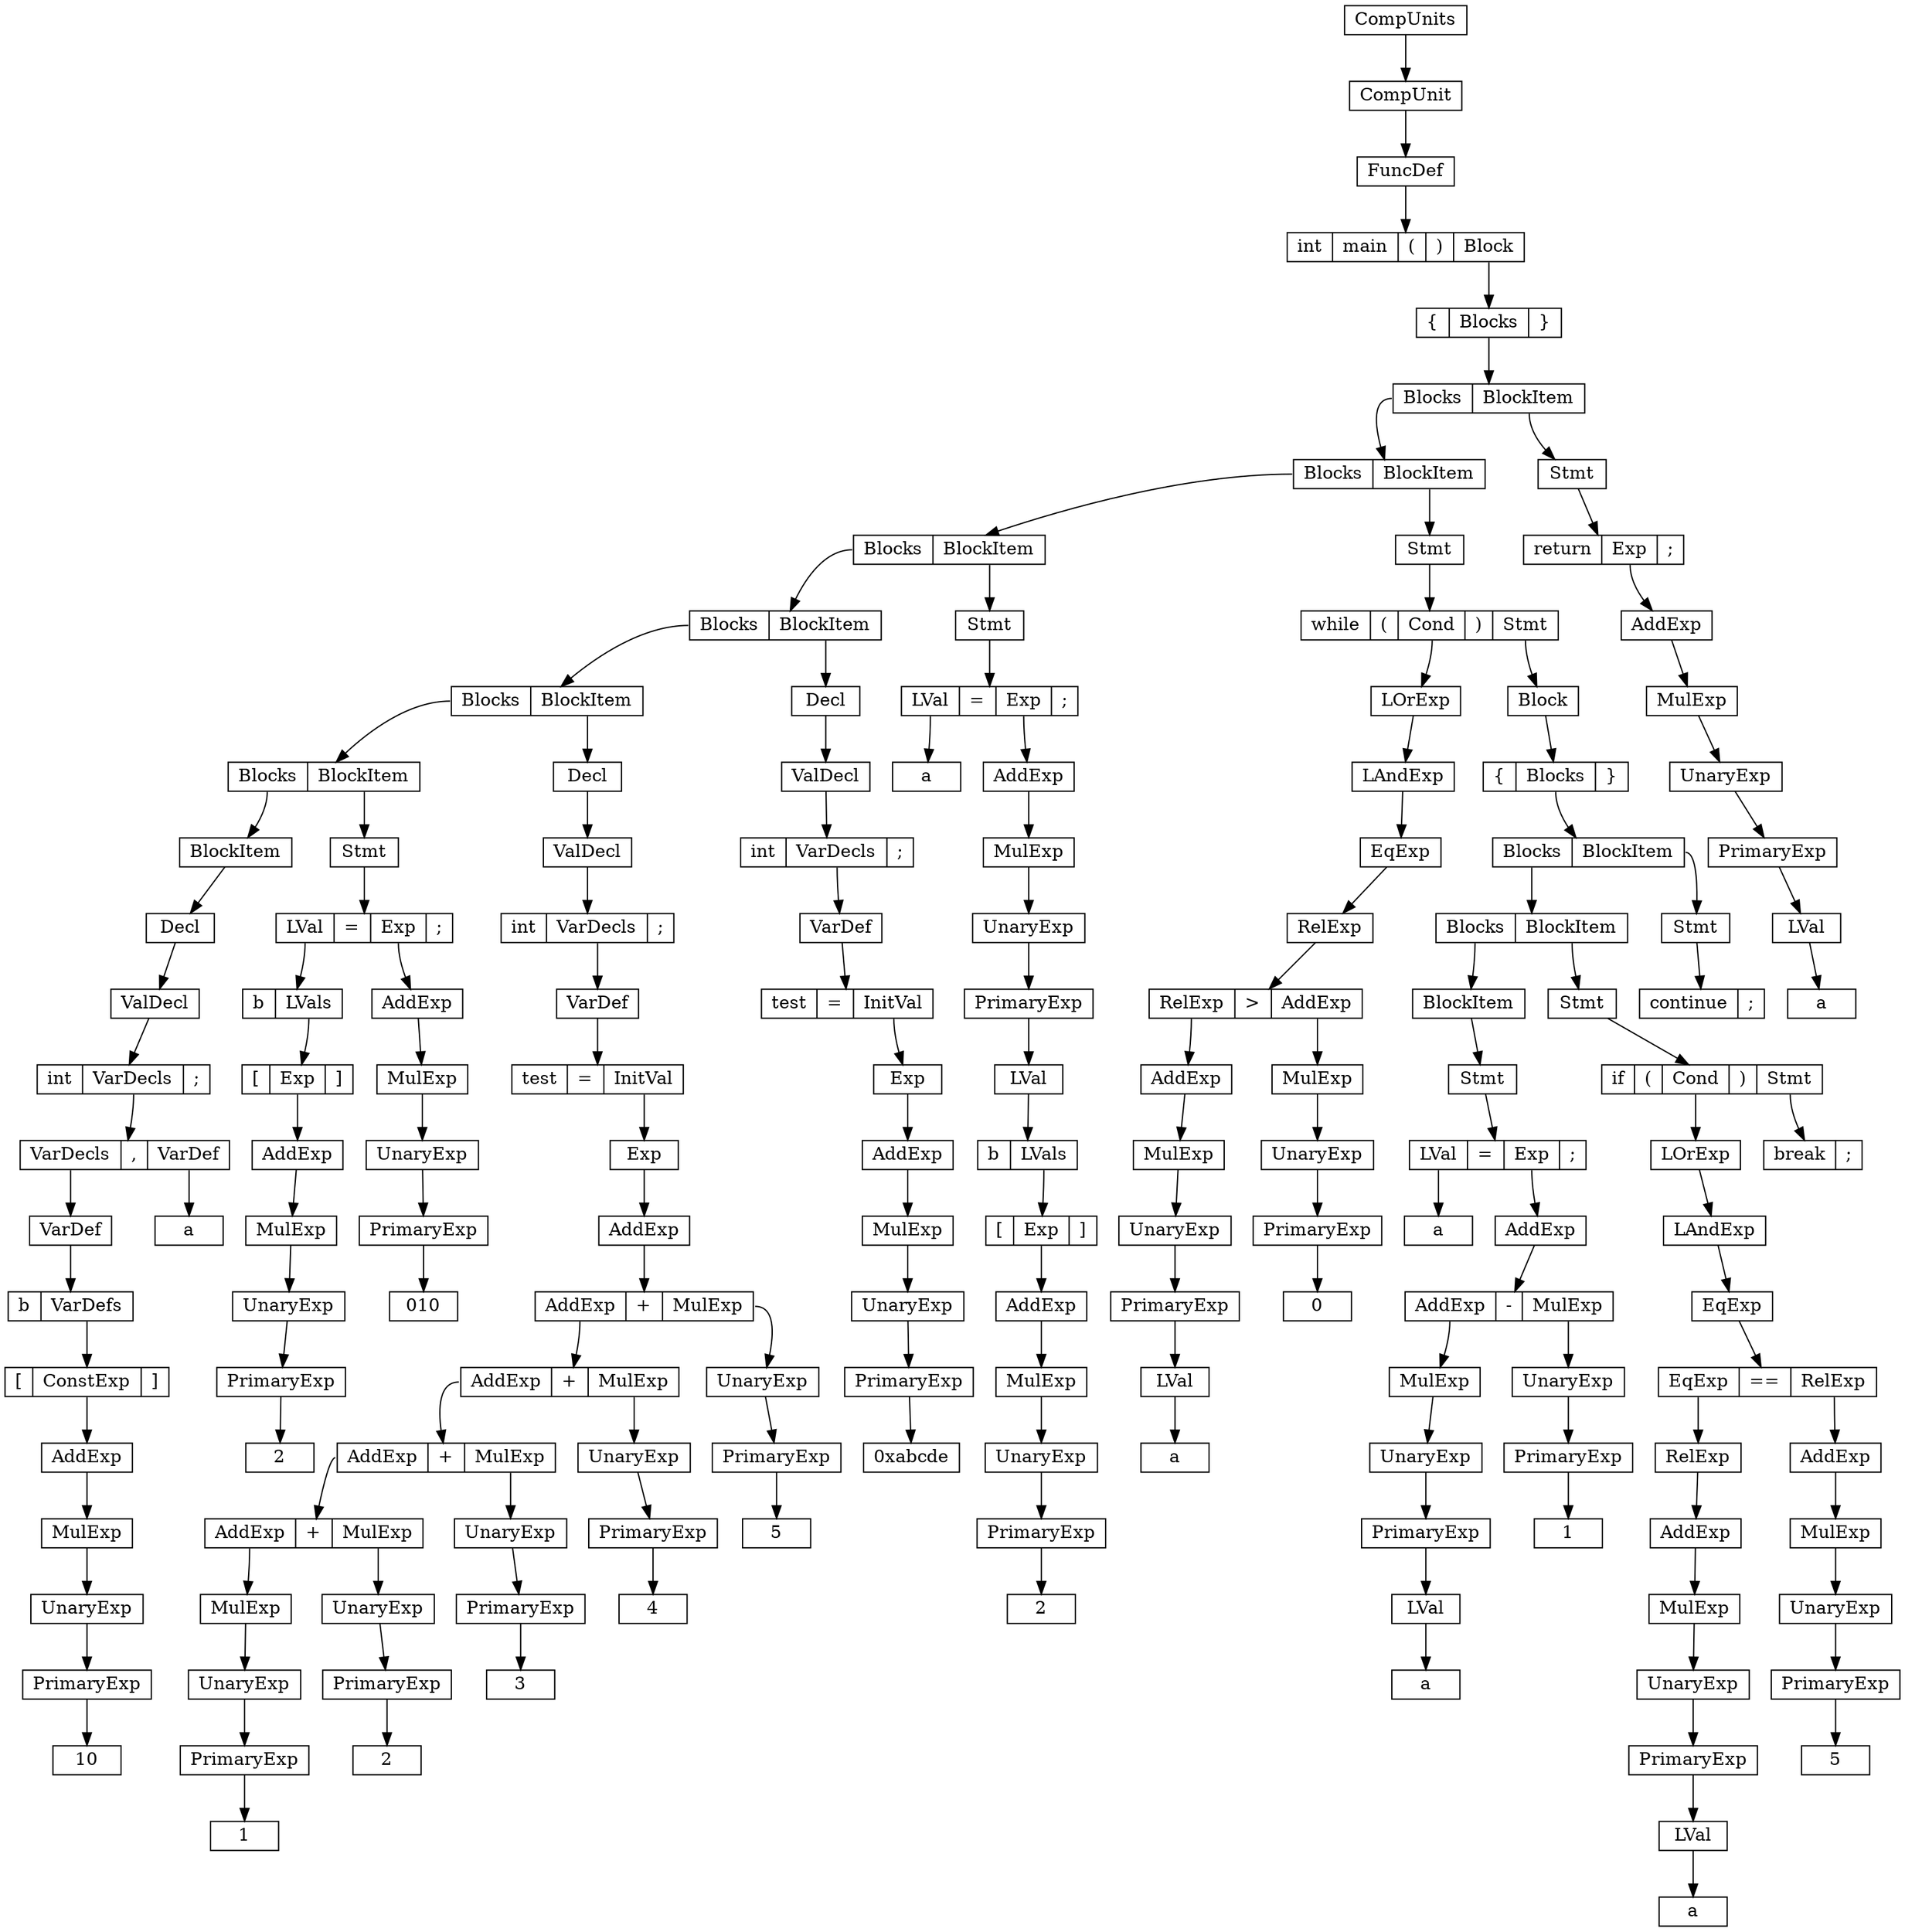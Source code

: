 digraph " "{
node [shape = record,height=.1]
node0[label = "<f0> CompUnits"];
node1[label = "<f0> CompUnit"];
"node0":f0->"node1";
node2[label = "<f0> FuncDef"];
"node1":f0->"node2";
node3[label = "<f0> int|<f1> main|<f2> \(|<f3> \)|<f4> Block"];
"node2":f0->"node3";
node4[label = "<f0> \{|<f1> Blocks|<f2> \}"];
"node3":f4->"node4";
node5[label = "<f0> Blocks|<f1> BlockItem"];
"node4":f1->"node5";
node6[label = "<f0> Blocks|<f1> BlockItem"];
"node5":f0->"node6";
node7[label = "<f0> Blocks|<f1> BlockItem"];
"node6":f0->"node7";
node8[label = "<f0> Blocks|<f1> BlockItem"];
"node7":f0->"node8";
node9[label = "<f0> Blocks|<f1> BlockItem"];
"node8":f0->"node9";
node10[label = "<f0> Blocks|<f1> BlockItem"];
"node9":f0->"node10";
node11[label = "<f0> BlockItem"];
"node10":f0->"node11";
node12[label = "<f0> Decl"];
"node11":f0->"node12";
node13[label = "<f0> ValDecl"];
"node12":f0->"node13";
node14[label = "<f0> int|<f1> VarDecls|<f2> \;"];
"node13":f0->"node14";
node15[label = "<f0> VarDecls|<f1> \,|<f2> VarDef"];
"node14":f1->"node15";
node16[label = "<f0> VarDef"];
"node15":f0->"node16";
node17[label = "<f0> b|<f1> VarDefs"];
"node16":f0->"node17";
node18[label = "<f0> \[|<f1> ConstExp|<f2> \]"];
"node17":f1->"node18";
node19[label = "<f0> AddExp"];
"node18":f1->"node19";
node20[label = "<f0> MulExp"];
"node19":f0->"node20";
node21[label = "<f0> UnaryExp"];
"node20":f0->"node21";
node22[label = "<f0> PrimaryExp"];
"node21":f0->"node22";
node23[label = "<f0> 10"];
"node22":f0->"node23";
node24[label = "<f0> a"];
"node15":f2->"node24";
node25[label = "<f0> Stmt"];
"node10":f1->"node25";
node26[label = "<f0> LVal|<f1> \=|<f2> Exp|<f3> \;"];
"node25":f0->"node26";
node27[label = "<f0> b|<f1> LVals"];
"node26":f0->"node27";
node28[label = "<f0> \[|<f1> Exp|<f2> \]"];
"node27":f1->"node28";
node29[label = "<f0> AddExp"];
"node28":f1->"node29";
node30[label = "<f0> MulExp"];
"node29":f0->"node30";
node31[label = "<f0> UnaryExp"];
"node30":f0->"node31";
node32[label = "<f0> PrimaryExp"];
"node31":f0->"node32";
node33[label = "<f0> 2"];
"node32":f0->"node33";
node34[label = "<f0> AddExp"];
"node26":f2->"node34";
node35[label = "<f0> MulExp"];
"node34":f0->"node35";
node36[label = "<f0> UnaryExp"];
"node35":f0->"node36";
node37[label = "<f0> PrimaryExp"];
"node36":f0->"node37";
node38[label = "<f0> 010"];
"node37":f0->"node38";
node39[label = "<f0> Decl"];
"node9":f1->"node39";
node40[label = "<f0> ValDecl"];
"node39":f0->"node40";
node41[label = "<f0> int|<f1> VarDecls|<f2> \;"];
"node40":f0->"node41";
node42[label = "<f0> VarDef"];
"node41":f1->"node42";
node43[label = "<f0> test|<f1> \=|<f2> InitVal"];
"node42":f0->"node43";
node44[label = "<f0> Exp"];
"node43":f2->"node44";
node45[label = "<f0> AddExp"];
"node44":f0->"node45";
node46[label = "<f0> AddExp|<f1> \+|<f2> MulExp"];
"node45":f0->"node46";
node47[label = "<f0> AddExp|<f1> \+|<f2> MulExp"];
"node46":f0->"node47";
node48[label = "<f0> AddExp|<f1> \+|<f2> MulExp"];
"node47":f0->"node48";
node49[label = "<f0> AddExp|<f1> \+|<f2> MulExp"];
"node48":f0->"node49";
node50[label = "<f0> MulExp"];
"node49":f0->"node50";
node51[label = "<f0> UnaryExp"];
"node50":f0->"node51";
node52[label = "<f0> PrimaryExp"];
"node51":f0->"node52";
node53[label = "<f0> 1"];
"node52":f0->"node53";
node54[label = "<f0> UnaryExp"];
"node49":f2->"node54";
node55[label = "<f0> PrimaryExp"];
"node54":f0->"node55";
node56[label = "<f0> 2"];
"node55":f0->"node56";
node57[label = "<f0> UnaryExp"];
"node48":f2->"node57";
node58[label = "<f0> PrimaryExp"];
"node57":f0->"node58";
node59[label = "<f0> 3"];
"node58":f0->"node59";
node60[label = "<f0> UnaryExp"];
"node47":f2->"node60";
node61[label = "<f0> PrimaryExp"];
"node60":f0->"node61";
node62[label = "<f0> 4"];
"node61":f0->"node62";
node63[label = "<f0> UnaryExp"];
"node46":f2->"node63";
node64[label = "<f0> PrimaryExp"];
"node63":f0->"node64";
node65[label = "<f0> 5"];
"node64":f0->"node65";
node66[label = "<f0> Decl"];
"node8":f1->"node66";
node67[label = "<f0> ValDecl"];
"node66":f0->"node67";
node68[label = "<f0> int|<f1> VarDecls|<f2> \;"];
"node67":f0->"node68";
node69[label = "<f0> VarDef"];
"node68":f1->"node69";
node70[label = "<f0> test|<f1> \=|<f2> InitVal"];
"node69":f0->"node70";
node71[label = "<f0> Exp"];
"node70":f2->"node71";
node72[label = "<f0> AddExp"];
"node71":f0->"node72";
node73[label = "<f0> MulExp"];
"node72":f0->"node73";
node74[label = "<f0> UnaryExp"];
"node73":f0->"node74";
node75[label = "<f0> PrimaryExp"];
"node74":f0->"node75";
node76[label = "<f0> 0xabcde"];
"node75":f0->"node76";
node77[label = "<f0> Stmt"];
"node7":f1->"node77";
node78[label = "<f0> LVal|<f1> \=|<f2> Exp|<f3> \;"];
"node77":f0->"node78";
node79[label = "<f0> a"];
"node78":f0->"node79";
node80[label = "<f0> AddExp"];
"node78":f2->"node80";
node81[label = "<f0> MulExp"];
"node80":f0->"node81";
node82[label = "<f0> UnaryExp"];
"node81":f0->"node82";
node83[label = "<f0> PrimaryExp"];
"node82":f0->"node83";
node84[label = "<f0> LVal"];
"node83":f0->"node84";
node85[label = "<f0> b|<f1> LVals"];
"node84":f0->"node85";
node86[label = "<f0> \[|<f1> Exp|<f2> \]"];
"node85":f1->"node86";
node87[label = "<f0> AddExp"];
"node86":f1->"node87";
node88[label = "<f0> MulExp"];
"node87":f0->"node88";
node89[label = "<f0> UnaryExp"];
"node88":f0->"node89";
node90[label = "<f0> PrimaryExp"];
"node89":f0->"node90";
node91[label = "<f0> 2"];
"node90":f0->"node91";
node92[label = "<f0> Stmt"];
"node6":f1->"node92";
node93[label = "<f0> while|<f1> \(|<f2> Cond|<f3> \)|<f4> Stmt"];
"node92":f0->"node93";
node94[label = "<f0> LOrExp"];
"node93":f2->"node94";
node95[label = "<f0> LAndExp"];
"node94":f0->"node95";
node96[label = "<f0> EqExp"];
"node95":f0->"node96";
node97[label = "<f0> RelExp"];
"node96":f0->"node97";
node98[label = "<f0> RelExp|<f1> \>|<f2> AddExp"];
"node97":f0->"node98";
node99[label = "<f0> AddExp"];
"node98":f0->"node99";
node100[label = "<f0> MulExp"];
"node99":f0->"node100";
node101[label = "<f0> UnaryExp"];
"node100":f0->"node101";
node102[label = "<f0> PrimaryExp"];
"node101":f0->"node102";
node103[label = "<f0> LVal"];
"node102":f0->"node103";
node104[label = "<f0> a"];
"node103":f0->"node104";
node105[label = "<f0> MulExp"];
"node98":f2->"node105";
node106[label = "<f0> UnaryExp"];
"node105":f0->"node106";
node107[label = "<f0> PrimaryExp"];
"node106":f0->"node107";
node108[label = "<f0> 0"];
"node107":f0->"node108";
node109[label = "<f0> Block"];
"node93":f4->"node109";
node110[label = "<f0> \{|<f1> Blocks|<f2> \}"];
"node109":f0->"node110";
node111[label = "<f0> Blocks|<f1> BlockItem"];
"node110":f1->"node111";
node112[label = "<f0> Blocks|<f1> BlockItem"];
"node111":f0->"node112";
node113[label = "<f0> BlockItem"];
"node112":f0->"node113";
node114[label = "<f0> Stmt"];
"node113":f0->"node114";
node115[label = "<f0> LVal|<f1> \=|<f2> Exp|<f3> \;"];
"node114":f0->"node115";
node116[label = "<f0> a"];
"node115":f0->"node116";
node117[label = "<f0> AddExp"];
"node115":f2->"node117";
node118[label = "<f0> AddExp|<f1> \-|<f2> MulExp"];
"node117":f0->"node118";
node119[label = "<f0> MulExp"];
"node118":f0->"node119";
node120[label = "<f0> UnaryExp"];
"node119":f0->"node120";
node121[label = "<f0> PrimaryExp"];
"node120":f0->"node121";
node122[label = "<f0> LVal"];
"node121":f0->"node122";
node123[label = "<f0> a"];
"node122":f0->"node123";
node124[label = "<f0> UnaryExp"];
"node118":f2->"node124";
node125[label = "<f0> PrimaryExp"];
"node124":f0->"node125";
node126[label = "<f0> 1"];
"node125":f0->"node126";
node127[label = "<f0> Stmt"];
"node112":f1->"node127";
node128[label = "<f0> if|<f1> \(|<f2> Cond|<f3> \)|<f4> Stmt"];
"node127":f0->"node128";
node129[label = "<f0> LOrExp"];
"node128":f2->"node129";
node130[label = "<f0> LAndExp"];
"node129":f0->"node130";
node131[label = "<f0> EqExp"];
"node130":f0->"node131";
node132[label = "<f0> EqExp|<f1> \=\=|<f2> RelExp"];
"node131":f0->"node132";
node133[label = "<f0> RelExp"];
"node132":f0->"node133";
node134[label = "<f0> AddExp"];
"node133":f0->"node134";
node135[label = "<f0> MulExp"];
"node134":f0->"node135";
node136[label = "<f0> UnaryExp"];
"node135":f0->"node136";
node137[label = "<f0> PrimaryExp"];
"node136":f0->"node137";
node138[label = "<f0> LVal"];
"node137":f0->"node138";
node139[label = "<f0> a"];
"node138":f0->"node139";
node140[label = "<f0> AddExp"];
"node132":f2->"node140";
node141[label = "<f0> MulExp"];
"node140":f0->"node141";
node142[label = "<f0> UnaryExp"];
"node141":f0->"node142";
node143[label = "<f0> PrimaryExp"];
"node142":f0->"node143";
node144[label = "<f0> 5"];
"node143":f0->"node144";
node145[label = "<f0> break|<f1> \;"];
"node128":f4->"node145";
node146[label = "<f0> Stmt"];
"node111":f1->"node146";
node147[label = "<f0> continue|<f1> \;"];
"node146":f0->"node147";
node148[label = "<f0> Stmt"];
"node5":f1->"node148";
node149[label = "<f0> return|<f1> Exp|<f2> \;"];
"node148":f0->"node149";
node150[label = "<f0> AddExp"];
"node149":f1->"node150";
node151[label = "<f0> MulExp"];
"node150":f0->"node151";
node152[label = "<f0> UnaryExp"];
"node151":f0->"node152";
node153[label = "<f0> PrimaryExp"];
"node152":f0->"node153";
node154[label = "<f0> LVal"];
"node153":f0->"node154";
node155[label = "<f0> a"];
"node154":f0->"node155";
}

